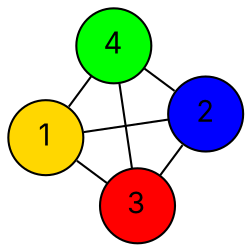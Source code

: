 graph G {
  layout=neato;
  overlap=false;
  splines=true;
  node [shape=circle, style=filled, fontname=Inter];
  1 [label="1", fillcolor="gold", tooltip="v1 color 3"];
  2 [label="2", fillcolor="blue", tooltip="v2 color 2"];
  3 [label="3", fillcolor="red", tooltip="v3 color 0"];
  4 [label="4", fillcolor="green", tooltip="v4 color 1"];
  1 -- 2;
  1 -- 3;
  1 -- 4;
  2 -- 3;
  2 -- 4;
  3 -- 4;
}
